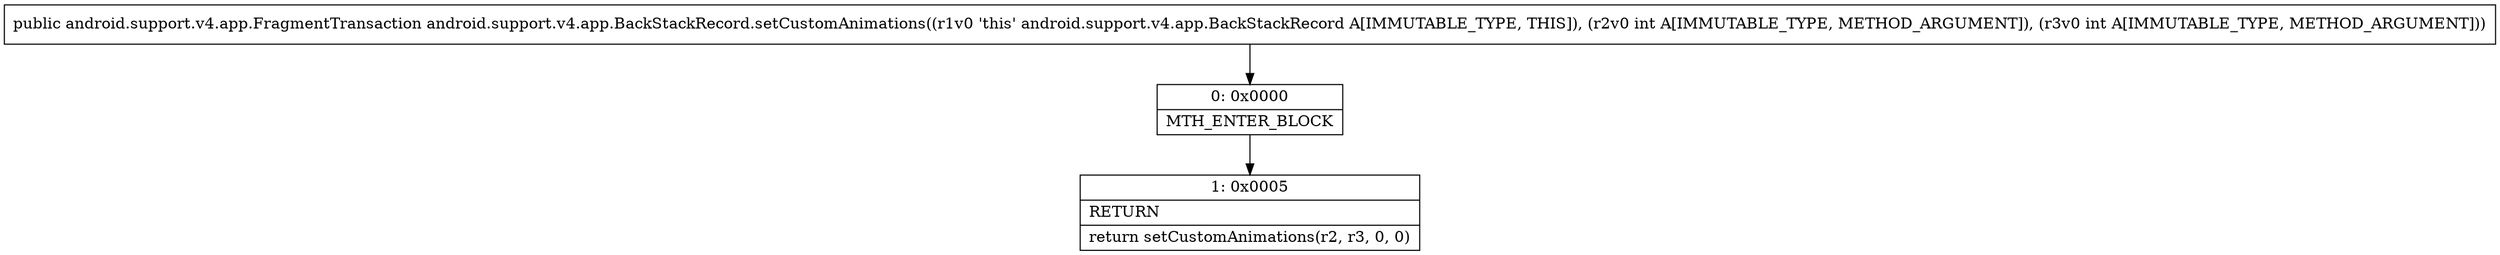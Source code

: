digraph "CFG forandroid.support.v4.app.BackStackRecord.setCustomAnimations(II)Landroid\/support\/v4\/app\/FragmentTransaction;" {
Node_0 [shape=record,label="{0\:\ 0x0000|MTH_ENTER_BLOCK\l}"];
Node_1 [shape=record,label="{1\:\ 0x0005|RETURN\l|return setCustomAnimations(r2, r3, 0, 0)\l}"];
MethodNode[shape=record,label="{public android.support.v4.app.FragmentTransaction android.support.v4.app.BackStackRecord.setCustomAnimations((r1v0 'this' android.support.v4.app.BackStackRecord A[IMMUTABLE_TYPE, THIS]), (r2v0 int A[IMMUTABLE_TYPE, METHOD_ARGUMENT]), (r3v0 int A[IMMUTABLE_TYPE, METHOD_ARGUMENT])) }"];
MethodNode -> Node_0;
Node_0 -> Node_1;
}

